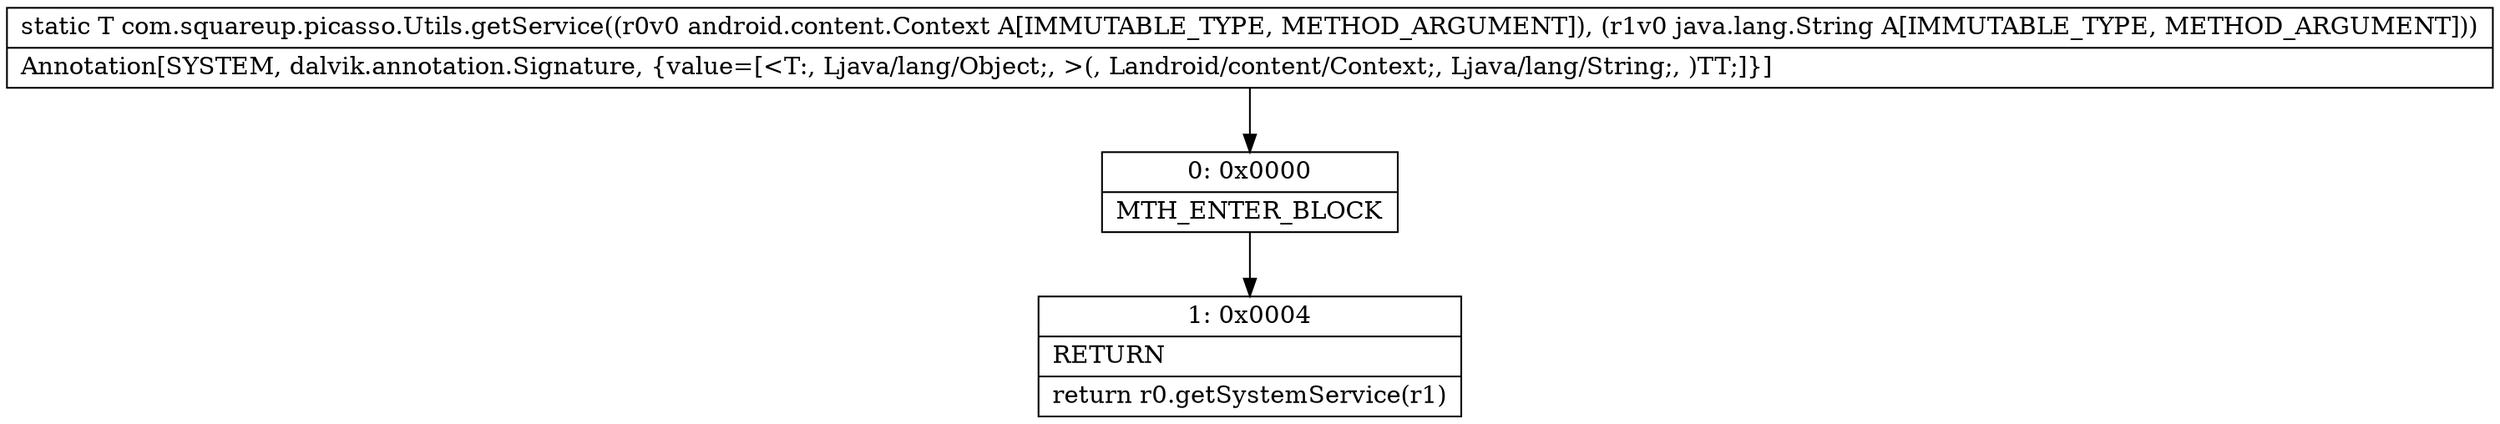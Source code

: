 digraph "CFG forcom.squareup.picasso.Utils.getService(Landroid\/content\/Context;Ljava\/lang\/String;)Ljava\/lang\/Object;" {
Node_0 [shape=record,label="{0\:\ 0x0000|MTH_ENTER_BLOCK\l}"];
Node_1 [shape=record,label="{1\:\ 0x0004|RETURN\l|return r0.getSystemService(r1)\l}"];
MethodNode[shape=record,label="{static T com.squareup.picasso.Utils.getService((r0v0 android.content.Context A[IMMUTABLE_TYPE, METHOD_ARGUMENT]), (r1v0 java.lang.String A[IMMUTABLE_TYPE, METHOD_ARGUMENT]))  | Annotation[SYSTEM, dalvik.annotation.Signature, \{value=[\<T:, Ljava\/lang\/Object;, \>(, Landroid\/content\/Context;, Ljava\/lang\/String;, )TT;]\}]\l}"];
MethodNode -> Node_0;
Node_0 -> Node_1;
}

